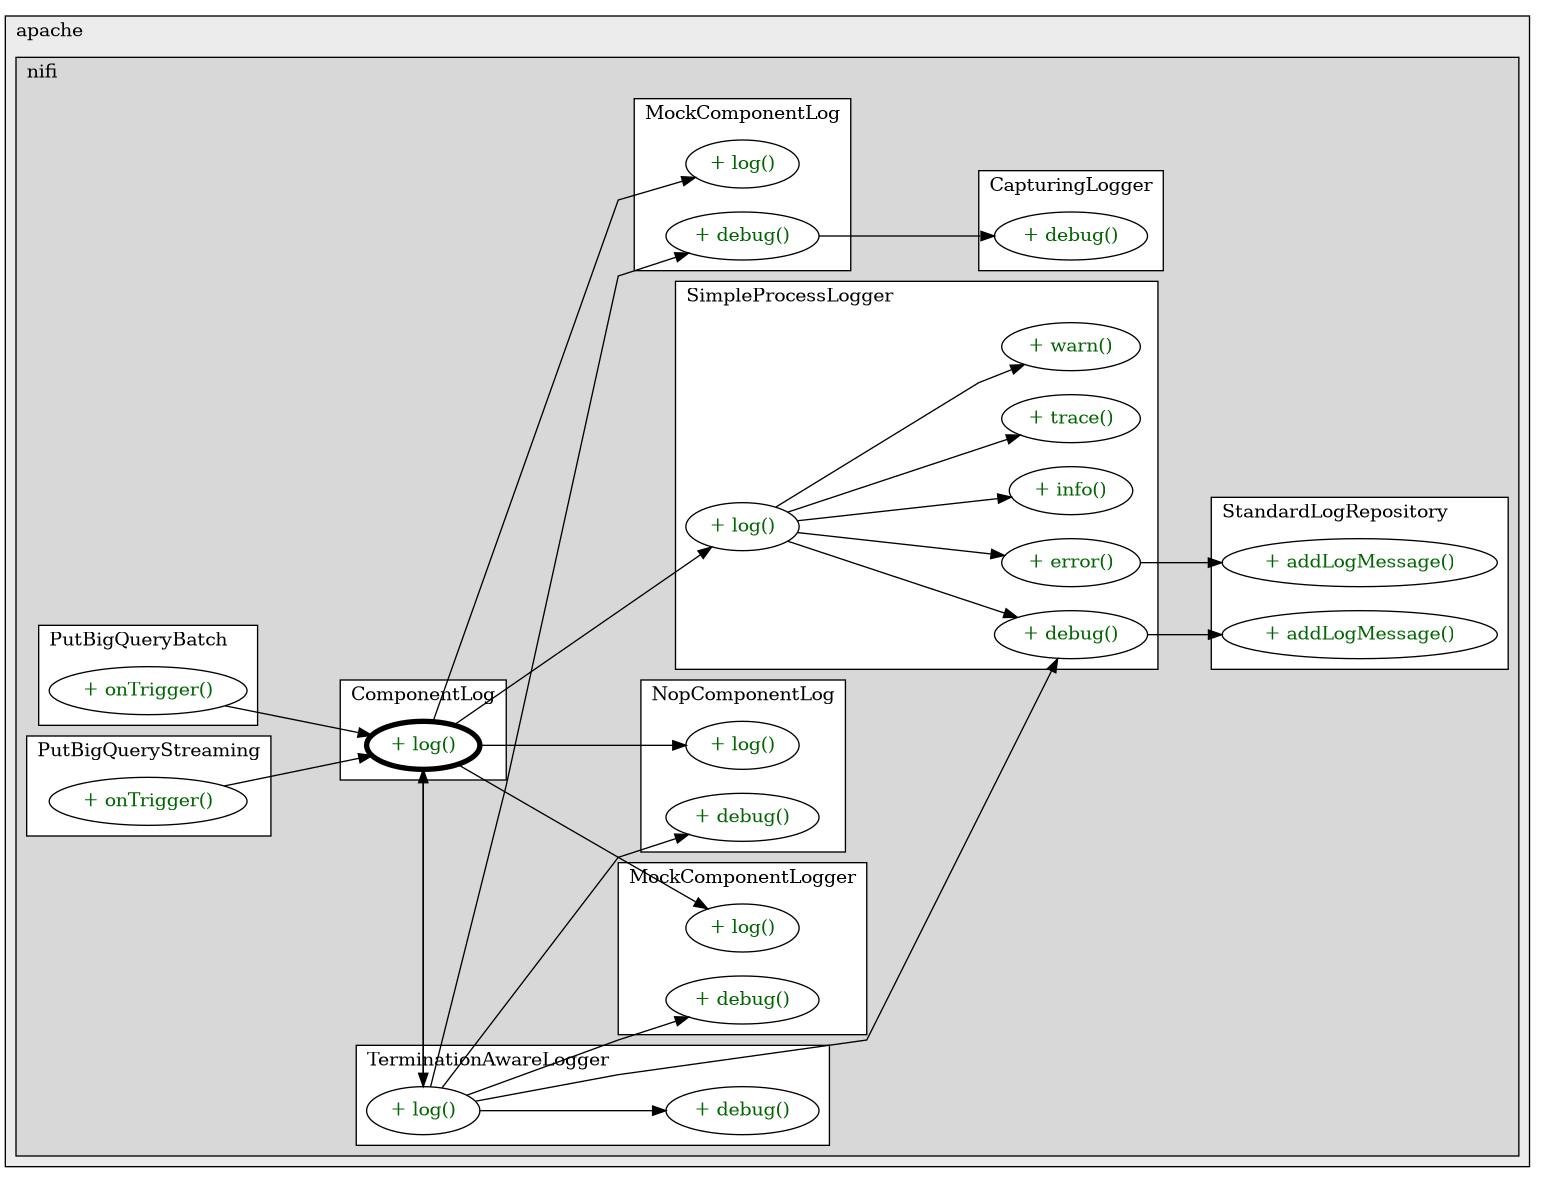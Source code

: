 @startuml

/' diagram meta data start
config=CallConfiguration;
{
  "rootMethod": "org.apache.nifi.logging.ComponentLog#log(LogLevel,String,Throwable)",
  "projectClassification": {
    "searchMode": "OpenProject", // OpenProject, AllProjects
    "includedProjects": "",
    "pathEndKeywords": "*.impl",
    "isClientPath": "",
    "isClientName": "",
    "isTestPath": "",
    "isTestName": "",
    "isMappingPath": "",
    "isMappingName": "",
    "isDataAccessPath": "",
    "isDataAccessName": "",
    "isDataStructurePath": "",
    "isDataStructureName": "",
    "isInterfaceStructuresPath": "",
    "isInterfaceStructuresName": "",
    "isEntryPointPath": "",
    "isEntryPointName": ""
  },
  "graphRestriction": {
    "classPackageExcludeFilter": "",
    "classPackageIncludeFilter": "",
    "classNameExcludeFilter": "",
    "classNameIncludeFilter": "",
    "methodNameExcludeFilter": "",
    "methodNameIncludeFilter": "",
    "removeByInheritance": "", // inheritance/annotation based filtering is done in a second step
    "removeByAnnotation": "",
    "removeByClassPackage": "", // cleanup the graph after inheritance/annotation based filtering is done
    "removeByClassName": "",
    "cutMappings": false,
    "cutEnum": true,
    "cutTests": true,
    "cutClient": true,
    "cutDataAccess": true,
    "cutInterfaceStructures": true,
    "cutDataStructures": true,
    "cutGetterAndSetter": true,
    "cutConstructors": true
  },
  "graphTraversal": {
    "forwardDepth": 3,
    "backwardDepth": 3,
    "classPackageExcludeFilter": "",
    "classPackageIncludeFilter": "",
    "classNameExcludeFilter": "",
    "classNameIncludeFilter": "",
    "methodNameExcludeFilter": "",
    "methodNameIncludeFilter": "",
    "hideMappings": false,
    "hideDataStructures": false,
    "hidePrivateMethods": true,
    "hideInterfaceCalls": true, // indirection: implementation -> interface (is hidden) -> implementation
    "onlyShowApplicationEntryPoints": false // root node is included
  },
  "details": {
    "aggregation": "GroupByClass", // ByClass, GroupByClass, None
    "showMethodParametersTypes": false,
    "showMethodParametersNames": false,
    "showMethodReturnType": false,
    "showPackageLevels": 2,
    "showCallOrder": false,
    "edgeMode": "MethodsOnly", // TypesOnly, MethodsOnly, TypesAndMethods, MethodsAndDirectTypeUsage
    "showDetailedClassStructure": false
  },
  "rootClass": "org.apache.nifi.logging.ComponentLog"
}
diagram meta data end '/



digraph g {
    rankdir="LR"
    splines=polyline
    

'nodes 
subgraph cluster_1411517106 { 
   	label=apache
	labeljust=l
	fillcolor="#ececec"
	style=filled
   
   subgraph cluster_781648802 { 
   	label=nifi
	labeljust=l
	fillcolor="#d8d8d8"
	style=filled
   
   subgraph cluster_1250929481 { 
   	label=SimpleProcessLogger
	labeljust=l
	fillcolor=white
	style=filled
   
   SimpleProcessLogger786985848XXXdebug424332965[
	label="+ debug()"
	style=filled
	fillcolor=white
	tooltip="SimpleProcessLogger

null"
	fontcolor=darkgreen
];

SimpleProcessLogger786985848XXXerror424332965[
	label="+ error()"
	style=filled
	fillcolor=white
	tooltip="SimpleProcessLogger

null"
	fontcolor=darkgreen
];

SimpleProcessLogger786985848XXXinfo424332965[
	label="+ info()"
	style=filled
	fillcolor=white
	tooltip="SimpleProcessLogger

null"
	fontcolor=darkgreen
];

SimpleProcessLogger786985848XXXlog1690274905[
	label="+ log()"
	style=filled
	fillcolor=white
	tooltip="SimpleProcessLogger

null"
	fontcolor=darkgreen
];

SimpleProcessLogger786985848XXXtrace424332965[
	label="+ trace()"
	style=filled
	fillcolor=white
	tooltip="SimpleProcessLogger

null"
	fontcolor=darkgreen
];

SimpleProcessLogger786985848XXXwarn424332965[
	label="+ warn()"
	style=filled
	fillcolor=white
	tooltip="SimpleProcessLogger

null"
	fontcolor=darkgreen
];
} 

subgraph cluster_1474739740 { 
   	label=PutBigQueryBatch
	labeljust=l
	fillcolor=white
	style=filled
   
   PutBigQueryBatch1490392181XXXonTrigger1421322213[
	label="+ onTrigger()"
	style=filled
	fillcolor=white
	tooltip="PutBigQueryBatch

null"
	fontcolor=darkgreen
];
} 

subgraph cluster_1534396166 { 
   	label=NopComponentLog
	labeljust=l
	fillcolor=white
	style=filled
   
   NopComponentLog832281502XXXdebug424332965[
	label="+ debug()"
	style=filled
	fillcolor=white
	tooltip="NopComponentLog

null"
	fontcolor=darkgreen
];

NopComponentLog832281502XXXlog1690274905[
	label="+ log()"
	style=filled
	fillcolor=white
	tooltip="NopComponentLog

null"
	fontcolor=darkgreen
];
} 

subgraph cluster_1684153142 { 
   	label=StandardLogRepository
	labeljust=l
	fillcolor=white
	style=filled
   
   StandardLogRepository1292167443XXXaddLogMessage907761562[
	label="+ addLogMessage()"
	style=filled
	fillcolor=white
	tooltip="StandardLogRepository

null"
	fontcolor=darkgreen
];

StandardLogRepository1292167443XXXaddLogMessage936633774[
	label="+ addLogMessage()"
	style=filled
	fillcolor=white
	tooltip="StandardLogRepository

null"
	fontcolor=darkgreen
];
} 

subgraph cluster_1708012223 { 
   	label=CapturingLogger
	labeljust=l
	fillcolor=white
	style=filled
   
   CapturingLogger306090332XXXdebug1506910935[
	label="+ debug()"
	style=filled
	fillcolor=white
	tooltip="CapturingLogger

null"
	fontcolor=darkgreen
];
} 

subgraph cluster_1819165116 { 
   	label=PutBigQueryStreaming
	labeljust=l
	fillcolor=white
	style=filled
   
   PutBigQueryStreaming1490392181XXXonTrigger1421322213[
	label="+ onTrigger()"
	style=filled
	fillcolor=white
	tooltip="PutBigQueryStreaming

null"
	fontcolor=darkgreen
];
} 

subgraph cluster_1921211216 { 
   	label=ComponentLog
	labeljust=l
	fillcolor=white
	style=filled
   
   ComponentLog978875333XXXlog1690274905[
	label="+ log()"
	style=filled
	fillcolor=white
	tooltip="ComponentLog

null"
	penwidth=4
	fontcolor=darkgreen
];
} 

subgraph cluster_2048858659 { 
   	label=MockComponentLog
	labeljust=l
	fillcolor=white
	style=filled
   
   MockComponentLog306090332XXXdebug424332965[
	label="+ debug()"
	style=filled
	fillcolor=white
	tooltip="MockComponentLog

null"
	fontcolor=darkgreen
];

MockComponentLog306090332XXXlog1690274905[
	label="+ log()"
	style=filled
	fillcolor=white
	tooltip="MockComponentLog

null"
	fontcolor=darkgreen
];
} 

subgraph cluster_219057026 { 
   	label=TerminationAwareLogger
	labeljust=l
	fillcolor=white
	style=filled
   
   TerminationAwareLogger1158014602XXXdebug424332965[
	label="+ debug()"
	style=filled
	fillcolor=white
	tooltip="TerminationAwareLogger

null"
	fontcolor=darkgreen
];

TerminationAwareLogger1158014602XXXlog1690274905[
	label="+ log()"
	style=filled
	fillcolor=white
	tooltip="TerminationAwareLogger

null"
	fontcolor=darkgreen
];
} 

subgraph cluster_492547111 { 
   	label=MockComponentLogger
	labeljust=l
	fillcolor=white
	style=filled
   
   MockComponentLogger305847012XXXdebug424332965[
	label="+ debug()"
	style=filled
	fillcolor=white
	tooltip="MockComponentLogger

null"
	fontcolor=darkgreen
];

MockComponentLogger305847012XXXlog1690274905[
	label="+ log()"
	style=filled
	fillcolor=white
	tooltip="MockComponentLogger

null"
	fontcolor=darkgreen
];
} 
} 
} 

'edges    
ComponentLog978875333XXXlog1690274905 -> MockComponentLog306090332XXXlog1690274905;
ComponentLog978875333XXXlog1690274905 -> MockComponentLogger305847012XXXlog1690274905;
ComponentLog978875333XXXlog1690274905 -> NopComponentLog832281502XXXlog1690274905;
ComponentLog978875333XXXlog1690274905 -> SimpleProcessLogger786985848XXXlog1690274905;
ComponentLog978875333XXXlog1690274905 -> TerminationAwareLogger1158014602XXXlog1690274905;
MockComponentLog306090332XXXdebug424332965 -> CapturingLogger306090332XXXdebug1506910935;
PutBigQueryBatch1490392181XXXonTrigger1421322213 -> ComponentLog978875333XXXlog1690274905;
PutBigQueryStreaming1490392181XXXonTrigger1421322213 -> ComponentLog978875333XXXlog1690274905;
SimpleProcessLogger786985848XXXdebug424332965 -> StandardLogRepository1292167443XXXaddLogMessage936633774;
SimpleProcessLogger786985848XXXerror424332965 -> StandardLogRepository1292167443XXXaddLogMessage907761562;
SimpleProcessLogger786985848XXXlog1690274905 -> SimpleProcessLogger786985848XXXdebug424332965;
SimpleProcessLogger786985848XXXlog1690274905 -> SimpleProcessLogger786985848XXXerror424332965;
SimpleProcessLogger786985848XXXlog1690274905 -> SimpleProcessLogger786985848XXXinfo424332965;
SimpleProcessLogger786985848XXXlog1690274905 -> SimpleProcessLogger786985848XXXtrace424332965;
SimpleProcessLogger786985848XXXlog1690274905 -> SimpleProcessLogger786985848XXXwarn424332965;
TerminationAwareLogger1158014602XXXlog1690274905 -> ComponentLog978875333XXXlog1690274905;
TerminationAwareLogger1158014602XXXlog1690274905 -> MockComponentLog306090332XXXdebug424332965;
TerminationAwareLogger1158014602XXXlog1690274905 -> MockComponentLogger305847012XXXdebug424332965;
TerminationAwareLogger1158014602XXXlog1690274905 -> NopComponentLog832281502XXXdebug424332965;
TerminationAwareLogger1158014602XXXlog1690274905 -> SimpleProcessLogger786985848XXXdebug424332965;
TerminationAwareLogger1158014602XXXlog1690274905 -> TerminationAwareLogger1158014602XXXdebug424332965;
    
}
@enduml